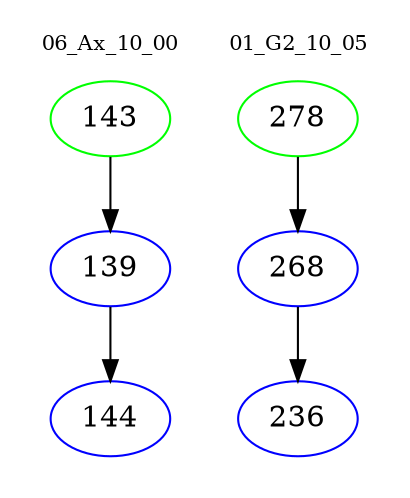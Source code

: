 digraph{
subgraph cluster_0 {
color = white
label = "06_Ax_10_00";
fontsize=10;
T0_143 [label="143", color="green"]
T0_143 -> T0_139 [color="black"]
T0_139 [label="139", color="blue"]
T0_139 -> T0_144 [color="black"]
T0_144 [label="144", color="blue"]
}
subgraph cluster_1 {
color = white
label = "01_G2_10_05";
fontsize=10;
T1_278 [label="278", color="green"]
T1_278 -> T1_268 [color="black"]
T1_268 [label="268", color="blue"]
T1_268 -> T1_236 [color="black"]
T1_236 [label="236", color="blue"]
}
}
